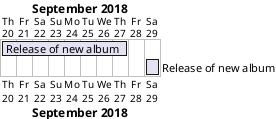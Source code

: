 {
  "sha1": "orgvpu19g9i9dtu5ebiobu7i17nbvuq",
  "insertion": {
    "when": "2024-06-04T17:28:40.143Z",
    "user": "plantuml@gmail.com"
  }
}
@startgantt
Project starts the 20th of september 2018
[Release of new album] as [TASK1] lasts 8 days
[Release of new album] starts the 29th of September 2018
@endgantt

